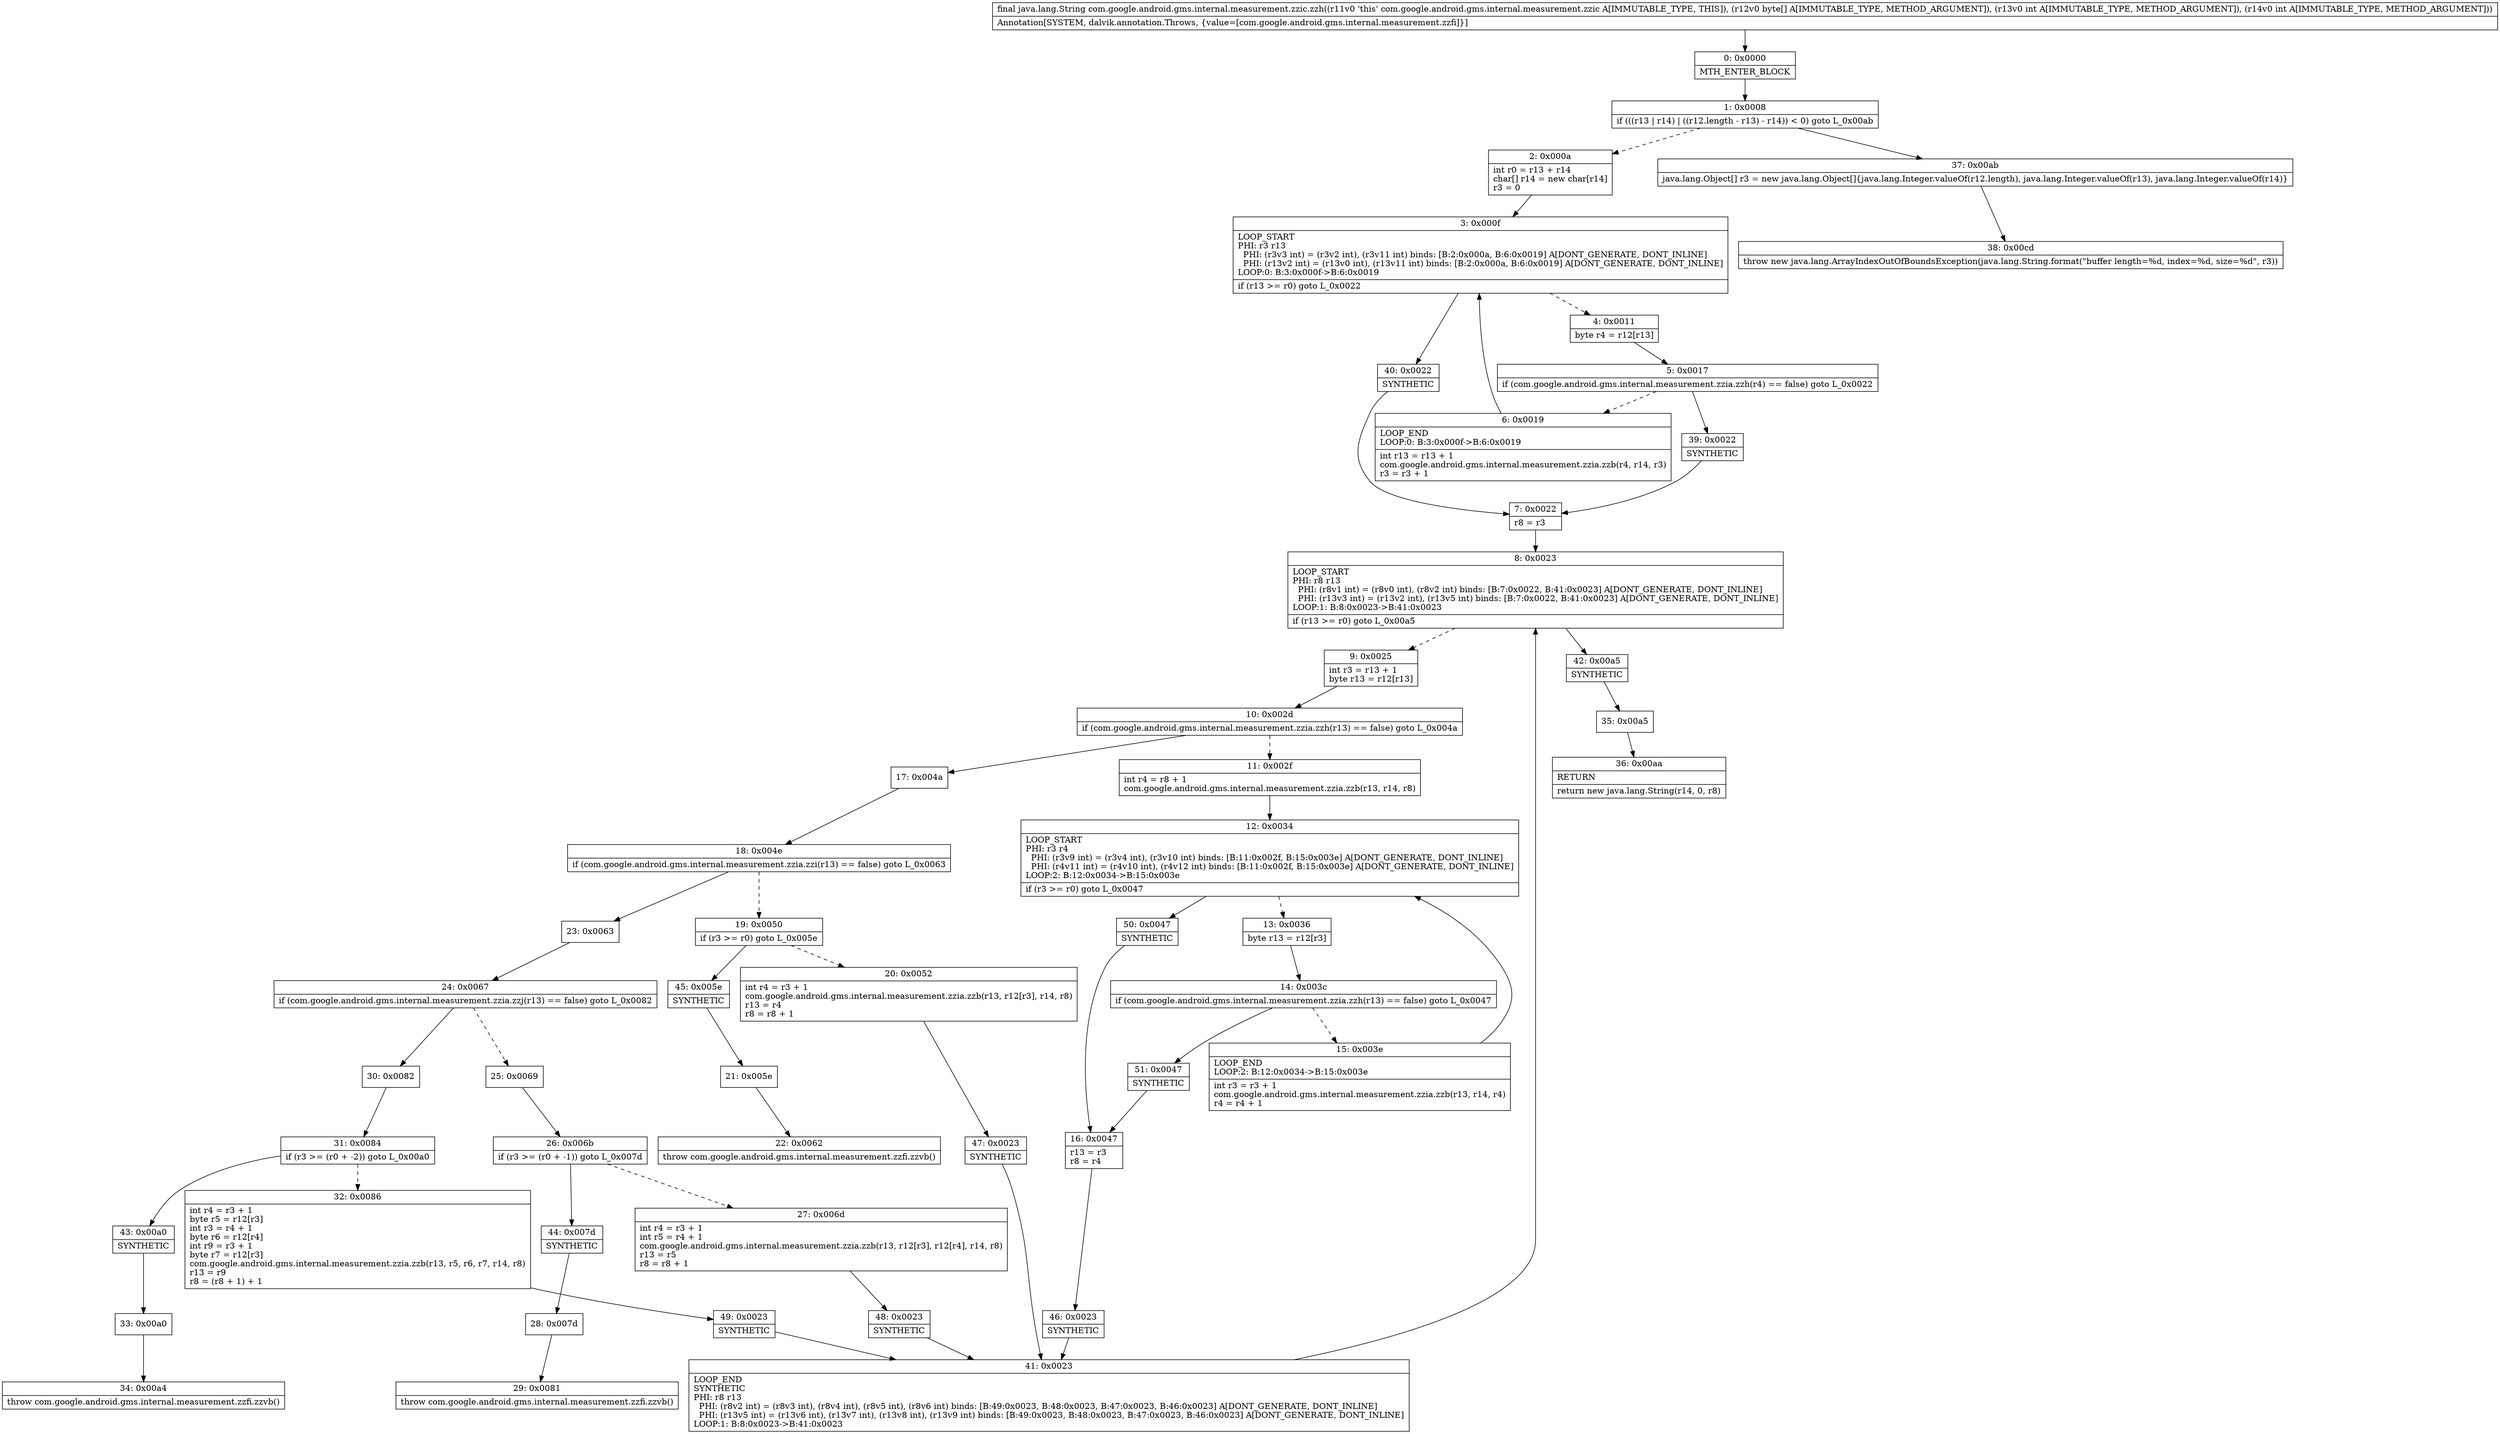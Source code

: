 digraph "CFG forcom.google.android.gms.internal.measurement.zzic.zzh([BII)Ljava\/lang\/String;" {
Node_0 [shape=record,label="{0\:\ 0x0000|MTH_ENTER_BLOCK\l}"];
Node_1 [shape=record,label="{1\:\ 0x0008|if (((r13 \| r14) \| ((r12.length \- r13) \- r14)) \< 0) goto L_0x00ab\l}"];
Node_2 [shape=record,label="{2\:\ 0x000a|int r0 = r13 + r14\lchar[] r14 = new char[r14]\lr3 = 0\l}"];
Node_3 [shape=record,label="{3\:\ 0x000f|LOOP_START\lPHI: r3 r13 \l  PHI: (r3v3 int) = (r3v2 int), (r3v11 int) binds: [B:2:0x000a, B:6:0x0019] A[DONT_GENERATE, DONT_INLINE]\l  PHI: (r13v2 int) = (r13v0 int), (r13v11 int) binds: [B:2:0x000a, B:6:0x0019] A[DONT_GENERATE, DONT_INLINE]\lLOOP:0: B:3:0x000f\-\>B:6:0x0019\l|if (r13 \>= r0) goto L_0x0022\l}"];
Node_4 [shape=record,label="{4\:\ 0x0011|byte r4 = r12[r13]\l}"];
Node_5 [shape=record,label="{5\:\ 0x0017|if (com.google.android.gms.internal.measurement.zzia.zzh(r4) == false) goto L_0x0022\l}"];
Node_6 [shape=record,label="{6\:\ 0x0019|LOOP_END\lLOOP:0: B:3:0x000f\-\>B:6:0x0019\l|int r13 = r13 + 1\lcom.google.android.gms.internal.measurement.zzia.zzb(r4, r14, r3)\lr3 = r3 + 1\l}"];
Node_7 [shape=record,label="{7\:\ 0x0022|r8 = r3\l}"];
Node_8 [shape=record,label="{8\:\ 0x0023|LOOP_START\lPHI: r8 r13 \l  PHI: (r8v1 int) = (r8v0 int), (r8v2 int) binds: [B:7:0x0022, B:41:0x0023] A[DONT_GENERATE, DONT_INLINE]\l  PHI: (r13v3 int) = (r13v2 int), (r13v5 int) binds: [B:7:0x0022, B:41:0x0023] A[DONT_GENERATE, DONT_INLINE]\lLOOP:1: B:8:0x0023\-\>B:41:0x0023\l|if (r13 \>= r0) goto L_0x00a5\l}"];
Node_9 [shape=record,label="{9\:\ 0x0025|int r3 = r13 + 1\lbyte r13 = r12[r13]\l}"];
Node_10 [shape=record,label="{10\:\ 0x002d|if (com.google.android.gms.internal.measurement.zzia.zzh(r13) == false) goto L_0x004a\l}"];
Node_11 [shape=record,label="{11\:\ 0x002f|int r4 = r8 + 1\lcom.google.android.gms.internal.measurement.zzia.zzb(r13, r14, r8)\l}"];
Node_12 [shape=record,label="{12\:\ 0x0034|LOOP_START\lPHI: r3 r4 \l  PHI: (r3v9 int) = (r3v4 int), (r3v10 int) binds: [B:11:0x002f, B:15:0x003e] A[DONT_GENERATE, DONT_INLINE]\l  PHI: (r4v11 int) = (r4v10 int), (r4v12 int) binds: [B:11:0x002f, B:15:0x003e] A[DONT_GENERATE, DONT_INLINE]\lLOOP:2: B:12:0x0034\-\>B:15:0x003e\l|if (r3 \>= r0) goto L_0x0047\l}"];
Node_13 [shape=record,label="{13\:\ 0x0036|byte r13 = r12[r3]\l}"];
Node_14 [shape=record,label="{14\:\ 0x003c|if (com.google.android.gms.internal.measurement.zzia.zzh(r13) == false) goto L_0x0047\l}"];
Node_15 [shape=record,label="{15\:\ 0x003e|LOOP_END\lLOOP:2: B:12:0x0034\-\>B:15:0x003e\l|int r3 = r3 + 1\lcom.google.android.gms.internal.measurement.zzia.zzb(r13, r14, r4)\lr4 = r4 + 1\l}"];
Node_16 [shape=record,label="{16\:\ 0x0047|r13 = r3\lr8 = r4\l}"];
Node_17 [shape=record,label="{17\:\ 0x004a}"];
Node_18 [shape=record,label="{18\:\ 0x004e|if (com.google.android.gms.internal.measurement.zzia.zzi(r13) == false) goto L_0x0063\l}"];
Node_19 [shape=record,label="{19\:\ 0x0050|if (r3 \>= r0) goto L_0x005e\l}"];
Node_20 [shape=record,label="{20\:\ 0x0052|int r4 = r3 + 1\lcom.google.android.gms.internal.measurement.zzia.zzb(r13, r12[r3], r14, r8)\lr13 = r4\lr8 = r8 + 1\l}"];
Node_21 [shape=record,label="{21\:\ 0x005e}"];
Node_22 [shape=record,label="{22\:\ 0x0062|throw com.google.android.gms.internal.measurement.zzfi.zzvb()\l}"];
Node_23 [shape=record,label="{23\:\ 0x0063}"];
Node_24 [shape=record,label="{24\:\ 0x0067|if (com.google.android.gms.internal.measurement.zzia.zzj(r13) == false) goto L_0x0082\l}"];
Node_25 [shape=record,label="{25\:\ 0x0069}"];
Node_26 [shape=record,label="{26\:\ 0x006b|if (r3 \>= (r0 + \-1)) goto L_0x007d\l}"];
Node_27 [shape=record,label="{27\:\ 0x006d|int r4 = r3 + 1\lint r5 = r4 + 1\lcom.google.android.gms.internal.measurement.zzia.zzb(r13, r12[r3], r12[r4], r14, r8)\lr13 = r5\lr8 = r8 + 1\l}"];
Node_28 [shape=record,label="{28\:\ 0x007d}"];
Node_29 [shape=record,label="{29\:\ 0x0081|throw com.google.android.gms.internal.measurement.zzfi.zzvb()\l}"];
Node_30 [shape=record,label="{30\:\ 0x0082}"];
Node_31 [shape=record,label="{31\:\ 0x0084|if (r3 \>= (r0 + \-2)) goto L_0x00a0\l}"];
Node_32 [shape=record,label="{32\:\ 0x0086|int r4 = r3 + 1\lbyte r5 = r12[r3]\lint r3 = r4 + 1\lbyte r6 = r12[r4]\lint r9 = r3 + 1\lbyte r7 = r12[r3]\lcom.google.android.gms.internal.measurement.zzia.zzb(r13, r5, r6, r7, r14, r8)\lr13 = r9\lr8 = (r8 + 1) + 1\l}"];
Node_33 [shape=record,label="{33\:\ 0x00a0}"];
Node_34 [shape=record,label="{34\:\ 0x00a4|throw com.google.android.gms.internal.measurement.zzfi.zzvb()\l}"];
Node_35 [shape=record,label="{35\:\ 0x00a5}"];
Node_36 [shape=record,label="{36\:\ 0x00aa|RETURN\l|return new java.lang.String(r14, 0, r8)\l}"];
Node_37 [shape=record,label="{37\:\ 0x00ab|java.lang.Object[] r3 = new java.lang.Object[]\{java.lang.Integer.valueOf(r12.length), java.lang.Integer.valueOf(r13), java.lang.Integer.valueOf(r14)\}\l}"];
Node_38 [shape=record,label="{38\:\ 0x00cd|throw new java.lang.ArrayIndexOutOfBoundsException(java.lang.String.format(\"buffer length=%d, index=%d, size=%d\", r3))\l}"];
Node_39 [shape=record,label="{39\:\ 0x0022|SYNTHETIC\l}"];
Node_40 [shape=record,label="{40\:\ 0x0022|SYNTHETIC\l}"];
Node_41 [shape=record,label="{41\:\ 0x0023|LOOP_END\lSYNTHETIC\lPHI: r8 r13 \l  PHI: (r8v2 int) = (r8v3 int), (r8v4 int), (r8v5 int), (r8v6 int) binds: [B:49:0x0023, B:48:0x0023, B:47:0x0023, B:46:0x0023] A[DONT_GENERATE, DONT_INLINE]\l  PHI: (r13v5 int) = (r13v6 int), (r13v7 int), (r13v8 int), (r13v9 int) binds: [B:49:0x0023, B:48:0x0023, B:47:0x0023, B:46:0x0023] A[DONT_GENERATE, DONT_INLINE]\lLOOP:1: B:8:0x0023\-\>B:41:0x0023\l}"];
Node_42 [shape=record,label="{42\:\ 0x00a5|SYNTHETIC\l}"];
Node_43 [shape=record,label="{43\:\ 0x00a0|SYNTHETIC\l}"];
Node_44 [shape=record,label="{44\:\ 0x007d|SYNTHETIC\l}"];
Node_45 [shape=record,label="{45\:\ 0x005e|SYNTHETIC\l}"];
Node_46 [shape=record,label="{46\:\ 0x0023|SYNTHETIC\l}"];
Node_47 [shape=record,label="{47\:\ 0x0023|SYNTHETIC\l}"];
Node_48 [shape=record,label="{48\:\ 0x0023|SYNTHETIC\l}"];
Node_49 [shape=record,label="{49\:\ 0x0023|SYNTHETIC\l}"];
Node_50 [shape=record,label="{50\:\ 0x0047|SYNTHETIC\l}"];
Node_51 [shape=record,label="{51\:\ 0x0047|SYNTHETIC\l}"];
MethodNode[shape=record,label="{final java.lang.String com.google.android.gms.internal.measurement.zzic.zzh((r11v0 'this' com.google.android.gms.internal.measurement.zzic A[IMMUTABLE_TYPE, THIS]), (r12v0 byte[] A[IMMUTABLE_TYPE, METHOD_ARGUMENT]), (r13v0 int A[IMMUTABLE_TYPE, METHOD_ARGUMENT]), (r14v0 int A[IMMUTABLE_TYPE, METHOD_ARGUMENT]))  | Annotation[SYSTEM, dalvik.annotation.Throws, \{value=[com.google.android.gms.internal.measurement.zzfi]\}]\l}"];
MethodNode -> Node_0;
Node_0 -> Node_1;
Node_1 -> Node_2[style=dashed];
Node_1 -> Node_37;
Node_2 -> Node_3;
Node_3 -> Node_4[style=dashed];
Node_3 -> Node_40;
Node_4 -> Node_5;
Node_5 -> Node_6[style=dashed];
Node_5 -> Node_39;
Node_6 -> Node_3;
Node_7 -> Node_8;
Node_8 -> Node_9[style=dashed];
Node_8 -> Node_42;
Node_9 -> Node_10;
Node_10 -> Node_11[style=dashed];
Node_10 -> Node_17;
Node_11 -> Node_12;
Node_12 -> Node_13[style=dashed];
Node_12 -> Node_50;
Node_13 -> Node_14;
Node_14 -> Node_15[style=dashed];
Node_14 -> Node_51;
Node_15 -> Node_12;
Node_16 -> Node_46;
Node_17 -> Node_18;
Node_18 -> Node_19[style=dashed];
Node_18 -> Node_23;
Node_19 -> Node_20[style=dashed];
Node_19 -> Node_45;
Node_20 -> Node_47;
Node_21 -> Node_22;
Node_23 -> Node_24;
Node_24 -> Node_25[style=dashed];
Node_24 -> Node_30;
Node_25 -> Node_26;
Node_26 -> Node_27[style=dashed];
Node_26 -> Node_44;
Node_27 -> Node_48;
Node_28 -> Node_29;
Node_30 -> Node_31;
Node_31 -> Node_32[style=dashed];
Node_31 -> Node_43;
Node_32 -> Node_49;
Node_33 -> Node_34;
Node_35 -> Node_36;
Node_37 -> Node_38;
Node_39 -> Node_7;
Node_40 -> Node_7;
Node_41 -> Node_8;
Node_42 -> Node_35;
Node_43 -> Node_33;
Node_44 -> Node_28;
Node_45 -> Node_21;
Node_46 -> Node_41;
Node_47 -> Node_41;
Node_48 -> Node_41;
Node_49 -> Node_41;
Node_50 -> Node_16;
Node_51 -> Node_16;
}

